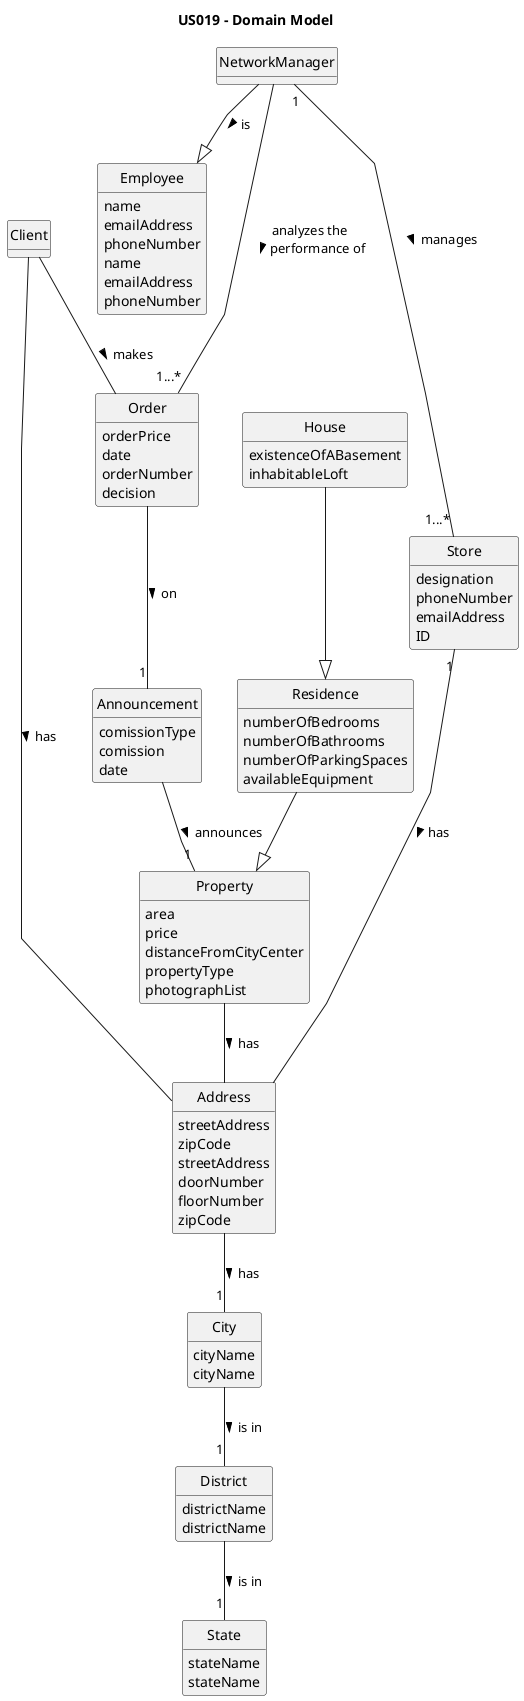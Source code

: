 @startuml
skinparam monochrome true
skinparam packageStyle rectangle
skinparam shadowing false
skinparam linetype polyline

'left to right direction

hide circle
hide methods

title US019 - Domain Model
class Address{
streetAddress
zipCode
}

class State{
stateName
}

class District{
districtName
}

class City{
cityName
}


class Employee{
name
emailAddress
phoneNumber
}

class Order{
orderPrice
date
orderNumber
decision
}

class Announcement{
comissionType
comission
date
}

class Client{
}

class Property{
area
price
distanceFromCityCenter
propertyType
photographList
}

class Store{
designation
phoneNumber
emailAddress
ID
}

class Address{
streetAddress
doorNumber
floorNumber
zipCode
}

class State{
stateName
}

class District{
districtName
}

class City{
cityName
}

class NetworkManager{
}

class Employee{
name
emailAddress
phoneNumber
}

class Residence{
numberOfBedrooms
numberOfBathrooms
numberOfParkingSpaces
availableEquipment
}

class House{
existenceOfABasement
inhabitableLoft
}

Residence --|> Property
House --|> Residence

Store "1" -- Address : has >
Address -- "1" City : has >
City -- "1" District : is in >
District -- "1" State : is in >
NetworkManager --- "1...*" Order : analyzes the \nperformance of >
NetworkManager --|> Employee : is >
NetworkManager "1" --- "1...*" Store : manages >
Property -- Address : has >
Order -- "1" Announcement : on >
Announcement -- "1" Property : announces >
Client -- Order : makes >
Client -- Address : has >

@enduml